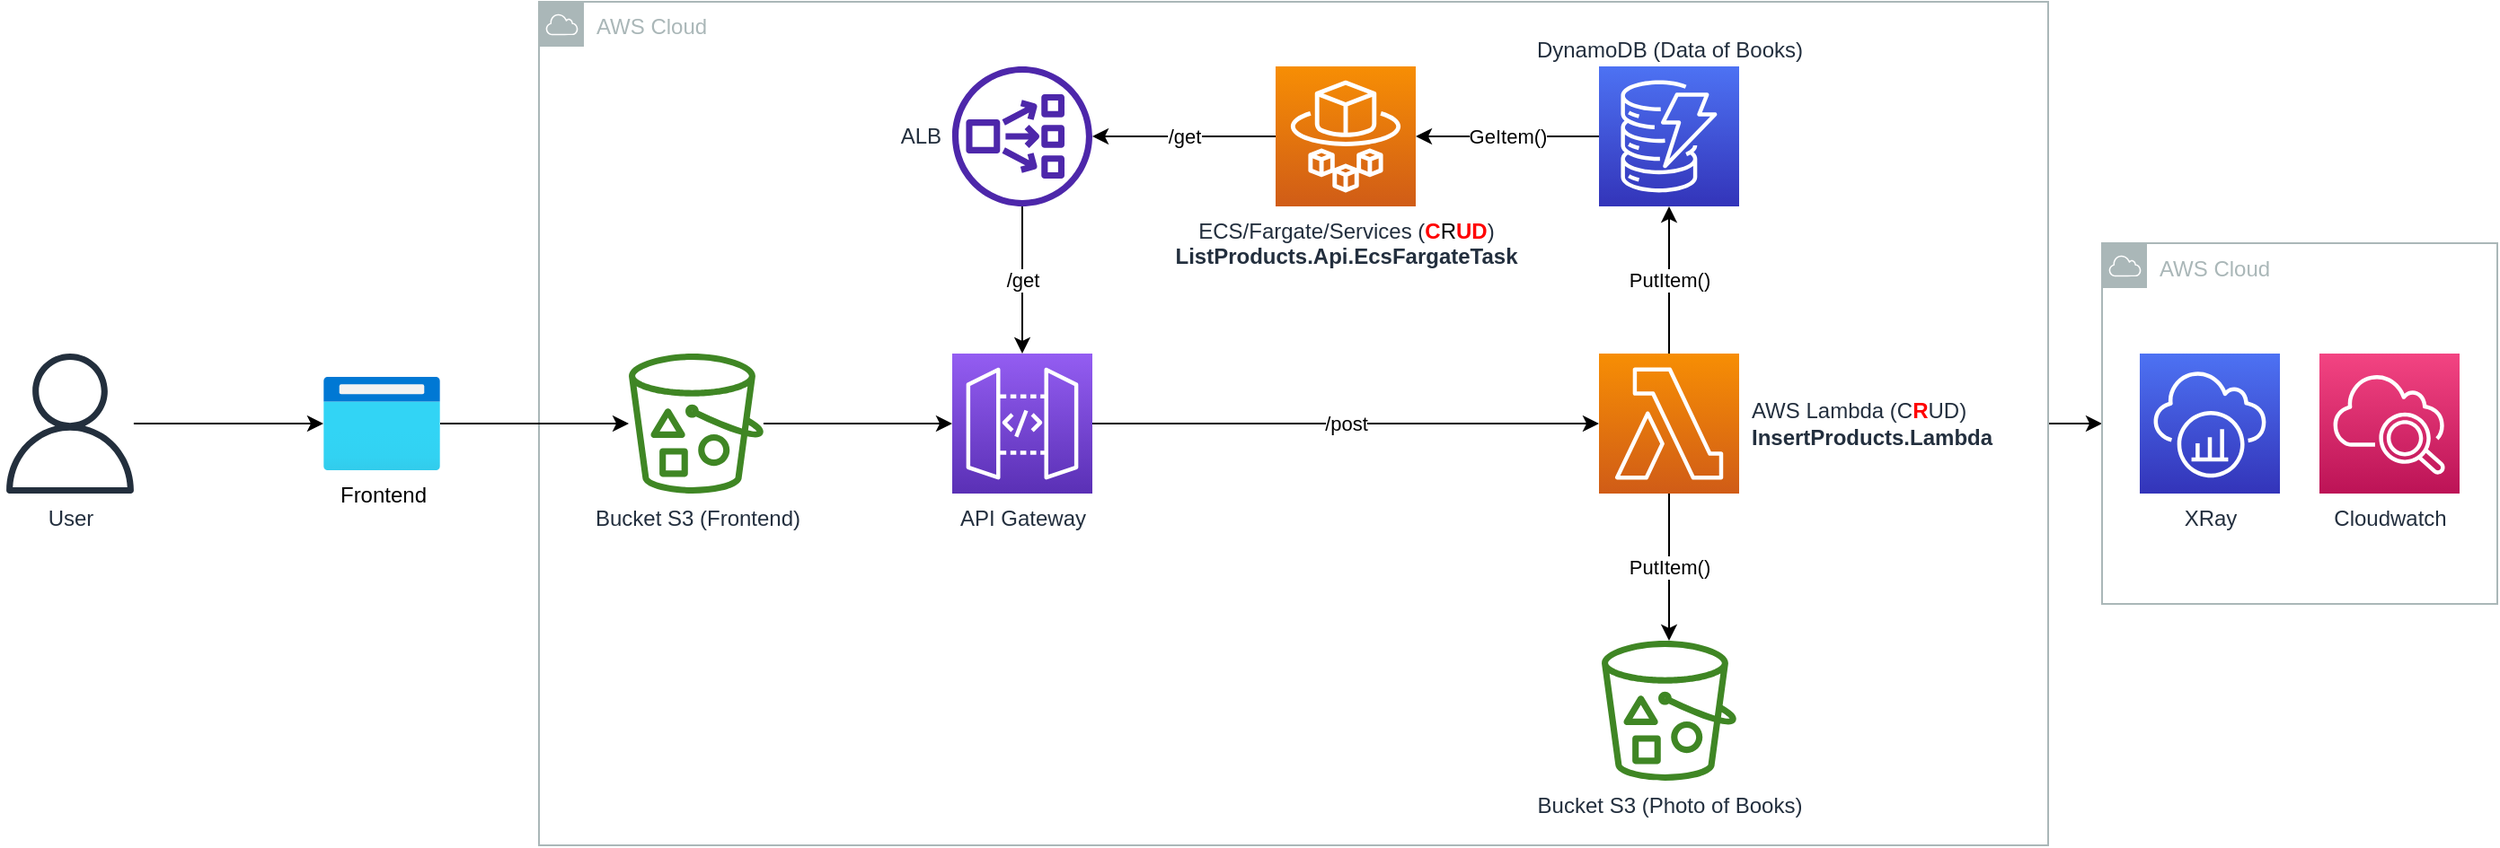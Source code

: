 <mxfile version="21.5.1" type="device" pages="2">
  <diagram name="CrudProject" id="ZGgHjCcB7qssjXa5atpv">
    <mxGraphModel dx="1218" dy="1191" grid="1" gridSize="10" guides="1" tooltips="1" connect="1" arrows="1" fold="1" page="1" pageScale="1" pageWidth="827" pageHeight="1169" math="0" shadow="0">
      <root>
        <mxCell id="0" />
        <mxCell id="1" parent="0" />
        <mxCell id="XrpCOL2OjUovgCXjI-44-5" style="edgeStyle=orthogonalEdgeStyle;rounded=0;orthogonalLoop=1;jettySize=auto;html=1;" edge="1" parent="1" source="XrpCOL2OjUovgCXjI-44-3" target="XrpCOL2OjUovgCXjI-44-4">
          <mxGeometry relative="1" as="geometry" />
        </mxCell>
        <mxCell id="XrpCOL2OjUovgCXjI-44-3" value="AWS Cloud" style="sketch=0;outlineConnect=0;gradientColor=none;html=1;whiteSpace=wrap;fontSize=12;fontStyle=0;shape=mxgraph.aws4.group;grIcon=mxgraph.aws4.group_aws_cloud;strokeColor=#AAB7B8;fillColor=none;verticalAlign=top;align=left;spacingLeft=30;fontColor=#AAB7B8;dashed=0;" vertex="1" parent="1">
          <mxGeometry x="350" y="234" width="840" height="470" as="geometry" />
        </mxCell>
        <mxCell id="rlfFLs4MfkNSwEPB8cB_-12" style="edgeStyle=orthogonalEdgeStyle;rounded=0;orthogonalLoop=1;jettySize=auto;html=1;" edge="1" parent="1" source="rlfFLs4MfkNSwEPB8cB_-1" target="rlfFLs4MfkNSwEPB8cB_-8">
          <mxGeometry relative="1" as="geometry" />
        </mxCell>
        <mxCell id="rlfFLs4MfkNSwEPB8cB_-1" value="Frontend" style="image;aspect=fixed;html=1;points=[];align=center;fontSize=12;image=img/lib/azure2/general/Browser.svg;" vertex="1" parent="1">
          <mxGeometry x="230" y="443" width="65" height="52" as="geometry" />
        </mxCell>
        <mxCell id="rlfFLs4MfkNSwEPB8cB_-11" style="edgeStyle=orthogonalEdgeStyle;rounded=0;orthogonalLoop=1;jettySize=auto;html=1;entryX=0;entryY=0.5;entryDx=0;entryDy=0;entryPerimeter=0;" edge="1" parent="1" source="rlfFLs4MfkNSwEPB8cB_-3" target="rlfFLs4MfkNSwEPB8cB_-1">
          <mxGeometry relative="1" as="geometry" />
        </mxCell>
        <mxCell id="rlfFLs4MfkNSwEPB8cB_-3" value="User" style="sketch=0;outlineConnect=0;fontColor=#232F3E;gradientColor=none;fillColor=#232F3D;strokeColor=none;dashed=0;verticalLabelPosition=bottom;verticalAlign=top;align=center;html=1;fontSize=12;fontStyle=0;aspect=fixed;pointerEvents=1;shape=mxgraph.aws4.user;" vertex="1" parent="1">
          <mxGeometry x="50" y="430" width="78" height="78" as="geometry" />
        </mxCell>
        <mxCell id="rlfFLs4MfkNSwEPB8cB_-14" value="/post" style="edgeStyle=orthogonalEdgeStyle;rounded=0;orthogonalLoop=1;jettySize=auto;html=1;entryX=0;entryY=0.5;entryDx=0;entryDy=0;entryPerimeter=0;" edge="1" parent="1" source="rlfFLs4MfkNSwEPB8cB_-5" target="rlfFLs4MfkNSwEPB8cB_-6">
          <mxGeometry relative="1" as="geometry" />
        </mxCell>
        <mxCell id="rlfFLs4MfkNSwEPB8cB_-18" value="/get" style="edgeStyle=orthogonalEdgeStyle;rounded=0;orthogonalLoop=1;jettySize=auto;html=1;" edge="1" parent="1" source="rlfFLs4MfkNSwEPB8cB_-17" target="rlfFLs4MfkNSwEPB8cB_-5">
          <mxGeometry relative="1" as="geometry" />
        </mxCell>
        <mxCell id="rlfFLs4MfkNSwEPB8cB_-5" value="API Gateway" style="sketch=0;points=[[0,0,0],[0.25,0,0],[0.5,0,0],[0.75,0,0],[1,0,0],[0,1,0],[0.25,1,0],[0.5,1,0],[0.75,1,0],[1,1,0],[0,0.25,0],[0,0.5,0],[0,0.75,0],[1,0.25,0],[1,0.5,0],[1,0.75,0]];outlineConnect=0;fontColor=#232F3E;gradientColor=#945DF2;gradientDirection=north;fillColor=#5A30B5;strokeColor=#ffffff;dashed=0;verticalLabelPosition=bottom;verticalAlign=top;align=center;html=1;fontSize=12;fontStyle=0;aspect=fixed;shape=mxgraph.aws4.resourceIcon;resIcon=mxgraph.aws4.api_gateway;" vertex="1" parent="1">
          <mxGeometry x="580" y="430" width="78" height="78" as="geometry" />
        </mxCell>
        <mxCell id="rlfFLs4MfkNSwEPB8cB_-15" value="PutItem()" style="edgeStyle=orthogonalEdgeStyle;rounded=0;orthogonalLoop=1;jettySize=auto;html=1;" edge="1" parent="1" source="rlfFLs4MfkNSwEPB8cB_-6" target="rlfFLs4MfkNSwEPB8cB_-9">
          <mxGeometry relative="1" as="geometry" />
        </mxCell>
        <mxCell id="rlfFLs4MfkNSwEPB8cB_-16" value="PutItem()" style="edgeStyle=orthogonalEdgeStyle;rounded=0;orthogonalLoop=1;jettySize=auto;html=1;" edge="1" parent="1" source="rlfFLs4MfkNSwEPB8cB_-6" target="rlfFLs4MfkNSwEPB8cB_-7">
          <mxGeometry relative="1" as="geometry" />
        </mxCell>
        <mxCell id="rlfFLs4MfkNSwEPB8cB_-6" value="AWS Lambda (C&lt;b&gt;&lt;font color=&quot;#ff0000&quot;&gt;R&lt;/font&gt;&lt;/b&gt;UD)&lt;br&gt;&lt;b&gt;InsertProducts.Lambda&lt;/b&gt;" style="sketch=0;points=[[0,0,0],[0.25,0,0],[0.5,0,0],[0.75,0,0],[1,0,0],[0,1,0],[0.25,1,0],[0.5,1,0],[0.75,1,0],[1,1,0],[0,0.25,0],[0,0.5,0],[0,0.75,0],[1,0.25,0],[1,0.5,0],[1,0.75,0]];outlineConnect=0;fontColor=#232F3E;gradientColor=#F78E04;gradientDirection=north;fillColor=#D05C17;strokeColor=#ffffff;dashed=0;verticalLabelPosition=middle;verticalAlign=middle;align=left;html=1;fontSize=12;fontStyle=0;aspect=fixed;shape=mxgraph.aws4.resourceIcon;resIcon=mxgraph.aws4.lambda;labelPosition=right;spacingLeft=5;" vertex="1" parent="1">
          <mxGeometry x="940" y="430" width="78" height="78" as="geometry" />
        </mxCell>
        <mxCell id="rlfFLs4MfkNSwEPB8cB_-7" value="Bucket S3 (Photo of Books)" style="sketch=0;outlineConnect=0;fontColor=#232F3E;gradientColor=none;fillColor=#3F8624;strokeColor=none;dashed=0;verticalLabelPosition=bottom;verticalAlign=top;align=center;html=1;fontSize=12;fontStyle=0;aspect=fixed;pointerEvents=1;shape=mxgraph.aws4.bucket_with_objects;" vertex="1" parent="1">
          <mxGeometry x="941.5" y="590" width="75" height="78" as="geometry" />
        </mxCell>
        <mxCell id="rlfFLs4MfkNSwEPB8cB_-13" value="" style="edgeStyle=orthogonalEdgeStyle;rounded=0;orthogonalLoop=1;jettySize=auto;html=1;entryX=0;entryY=0.5;entryDx=0;entryDy=0;entryPerimeter=0;" edge="1" parent="1" source="rlfFLs4MfkNSwEPB8cB_-8" target="rlfFLs4MfkNSwEPB8cB_-5">
          <mxGeometry relative="1" as="geometry" />
        </mxCell>
        <mxCell id="rlfFLs4MfkNSwEPB8cB_-8" value="Bucket S3 (Frontend)" style="sketch=0;outlineConnect=0;fontColor=#232F3E;gradientColor=none;fillColor=#3F8624;strokeColor=none;dashed=0;verticalLabelPosition=bottom;verticalAlign=top;align=center;html=1;fontSize=12;fontStyle=0;aspect=fixed;pointerEvents=1;shape=mxgraph.aws4.bucket_with_objects;" vertex="1" parent="1">
          <mxGeometry x="400" y="430" width="75" height="78" as="geometry" />
        </mxCell>
        <mxCell id="rlfFLs4MfkNSwEPB8cB_-9" value="DynamoDB (Data of Books)" style="sketch=0;points=[[0,0,0],[0.25,0,0],[0.5,0,0],[0.75,0,0],[1,0,0],[0,1,0],[0.25,1,0],[0.5,1,0],[0.75,1,0],[1,1,0],[0,0.25,0],[0,0.5,0],[0,0.75,0],[1,0.25,0],[1,0.5,0],[1,0.75,0]];outlineConnect=0;fontColor=#232F3E;gradientColor=#4D72F3;gradientDirection=north;fillColor=#3334B9;strokeColor=#ffffff;dashed=0;verticalLabelPosition=top;verticalAlign=bottom;align=center;html=1;fontSize=12;fontStyle=0;aspect=fixed;shape=mxgraph.aws4.resourceIcon;resIcon=mxgraph.aws4.dynamodb;labelPosition=center;" vertex="1" parent="1">
          <mxGeometry x="940" y="270" width="78" height="78" as="geometry" />
        </mxCell>
        <mxCell id="rlfFLs4MfkNSwEPB8cB_-20" value="/get" style="edgeStyle=orthogonalEdgeStyle;rounded=0;orthogonalLoop=1;jettySize=auto;html=1;exitX=0;exitY=0.5;exitDx=0;exitDy=0;exitPerimeter=0;" edge="1" parent="1" source="rlfFLs4MfkNSwEPB8cB_-19" target="rlfFLs4MfkNSwEPB8cB_-17">
          <mxGeometry relative="1" as="geometry" />
        </mxCell>
        <mxCell id="rlfFLs4MfkNSwEPB8cB_-17" value="ALB" style="sketch=0;outlineConnect=0;fontColor=#232F3E;gradientColor=none;fillColor=#4D27AA;strokeColor=none;dashed=0;verticalLabelPosition=middle;verticalAlign=middle;align=right;html=1;fontSize=12;fontStyle=0;aspect=fixed;pointerEvents=1;shape=mxgraph.aws4.network_load_balancer;labelPosition=left;spacingRight=5;" vertex="1" parent="1">
          <mxGeometry x="580" y="270" width="78" height="78" as="geometry" />
        </mxCell>
        <mxCell id="rlfFLs4MfkNSwEPB8cB_-21" value="GeItem()" style="edgeStyle=orthogonalEdgeStyle;rounded=0;orthogonalLoop=1;jettySize=auto;html=1;exitX=0;exitY=0.5;exitDx=0;exitDy=0;exitPerimeter=0;" edge="1" parent="1" source="rlfFLs4MfkNSwEPB8cB_-9" target="rlfFLs4MfkNSwEPB8cB_-19">
          <mxGeometry relative="1" as="geometry" />
        </mxCell>
        <mxCell id="rlfFLs4MfkNSwEPB8cB_-19" value="ECS/Fargate/Services (&lt;font color=&quot;#ff0000&quot;&gt;&lt;b&gt;C&lt;/b&gt;&lt;/font&gt;&lt;font color=&quot;#000000&quot;&gt;R&lt;/font&gt;&lt;font color=&quot;#ff0000&quot;&gt;&lt;b&gt;UD&lt;/b&gt;&lt;/font&gt;)&lt;br&gt;&lt;b&gt;ListProducts.Api.EcsFargateTask&lt;/b&gt;" style="sketch=0;points=[[0,0,0],[0.25,0,0],[0.5,0,0],[0.75,0,0],[1,0,0],[0,1,0],[0.25,1,0],[0.5,1,0],[0.75,1,0],[1,1,0],[0,0.25,0],[0,0.5,0],[0,0.75,0],[1,0.25,0],[1,0.5,0],[1,0.75,0]];outlineConnect=0;fontColor=#232F3E;gradientColor=#F78E04;gradientDirection=north;fillColor=#D05C17;strokeColor=#ffffff;dashed=0;verticalLabelPosition=bottom;verticalAlign=top;align=center;html=1;fontSize=12;fontStyle=0;aspect=fixed;shape=mxgraph.aws4.resourceIcon;resIcon=mxgraph.aws4.fargate;" vertex="1" parent="1">
          <mxGeometry x="760" y="270" width="78" height="78" as="geometry" />
        </mxCell>
        <mxCell id="XrpCOL2OjUovgCXjI-44-1" value="XRay" style="sketch=0;points=[[0,0,0],[0.25,0,0],[0.5,0,0],[0.75,0,0],[1,0,0],[0,1,0],[0.25,1,0],[0.5,1,0],[0.75,1,0],[1,1,0],[0,0.25,0],[0,0.5,0],[0,0.75,0],[1,0.25,0],[1,0.5,0],[1,0.75,0]];outlineConnect=0;fontColor=#232F3E;gradientColor=#4D72F3;gradientDirection=north;fillColor=#3334B9;strokeColor=#ffffff;dashed=0;verticalLabelPosition=bottom;verticalAlign=top;align=center;html=1;fontSize=12;fontStyle=0;aspect=fixed;shape=mxgraph.aws4.resourceIcon;resIcon=mxgraph.aws4.xray;" vertex="1" parent="1">
          <mxGeometry x="1241" y="430" width="78" height="78" as="geometry" />
        </mxCell>
        <mxCell id="XrpCOL2OjUovgCXjI-44-2" value="Cloudwatch" style="sketch=0;points=[[0,0,0],[0.25,0,0],[0.5,0,0],[0.75,0,0],[1,0,0],[0,1,0],[0.25,1,0],[0.5,1,0],[0.75,1,0],[1,1,0],[0,0.25,0],[0,0.5,0],[0,0.75,0],[1,0.25,0],[1,0.5,0],[1,0.75,0]];points=[[0,0,0],[0.25,0,0],[0.5,0,0],[0.75,0,0],[1,0,0],[0,1,0],[0.25,1,0],[0.5,1,0],[0.75,1,0],[1,1,0],[0,0.25,0],[0,0.5,0],[0,0.75,0],[1,0.25,0],[1,0.5,0],[1,0.75,0]];outlineConnect=0;fontColor=#232F3E;gradientColor=#F34482;gradientDirection=north;fillColor=#BC1356;strokeColor=#ffffff;dashed=0;verticalLabelPosition=bottom;verticalAlign=top;align=center;html=1;fontSize=12;fontStyle=0;aspect=fixed;shape=mxgraph.aws4.resourceIcon;resIcon=mxgraph.aws4.cloudwatch_2;" vertex="1" parent="1">
          <mxGeometry x="1341" y="430" width="78" height="78" as="geometry" />
        </mxCell>
        <mxCell id="XrpCOL2OjUovgCXjI-44-4" value="AWS Cloud" style="sketch=0;outlineConnect=0;gradientColor=none;html=1;whiteSpace=wrap;fontSize=12;fontStyle=0;shape=mxgraph.aws4.group;grIcon=mxgraph.aws4.group_aws_cloud;strokeColor=#AAB7B8;fillColor=none;verticalAlign=top;align=left;spacingLeft=30;fontColor=#AAB7B8;dashed=0;" vertex="1" parent="1">
          <mxGeometry x="1220" y="368.5" width="220" height="201" as="geometry" />
        </mxCell>
      </root>
    </mxGraphModel>
  </diagram>
  <diagram id="tvs1i_1Wv5621jLQknJS" name="Roles&amp;BucketPolicyS3">
    <mxGraphModel dx="1218" dy="1191" grid="1" gridSize="10" guides="1" tooltips="1" connect="1" arrows="1" fold="1" page="1" pageScale="1" pageWidth="827" pageHeight="1169" math="0" shadow="0">
      <root>
        <mxCell id="0" />
        <mxCell id="1" parent="0" />
      </root>
    </mxGraphModel>
  </diagram>
</mxfile>

